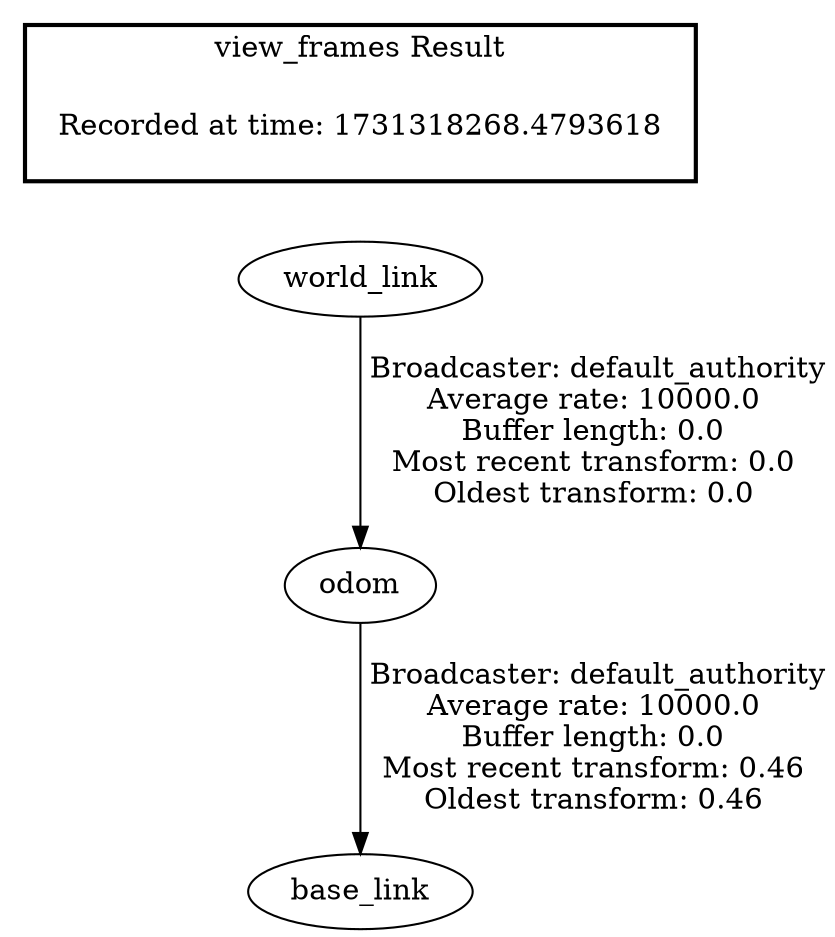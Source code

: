 digraph G {
"world_link" -> "odom"[label=" Broadcaster: default_authority\nAverage rate: 10000.0\nBuffer length: 0.0\nMost recent transform: 0.0\nOldest transform: 0.0\n"];
"odom" -> "base_link"[label=" Broadcaster: default_authority\nAverage rate: 10000.0\nBuffer length: 0.0\nMost recent transform: 0.46\nOldest transform: 0.46\n"];
edge [style=invis];
 subgraph cluster_legend { style=bold; color=black; label ="view_frames Result";
"Recorded at time: 1731318268.4793618"[ shape=plaintext ] ;
}->"world_link";
}
